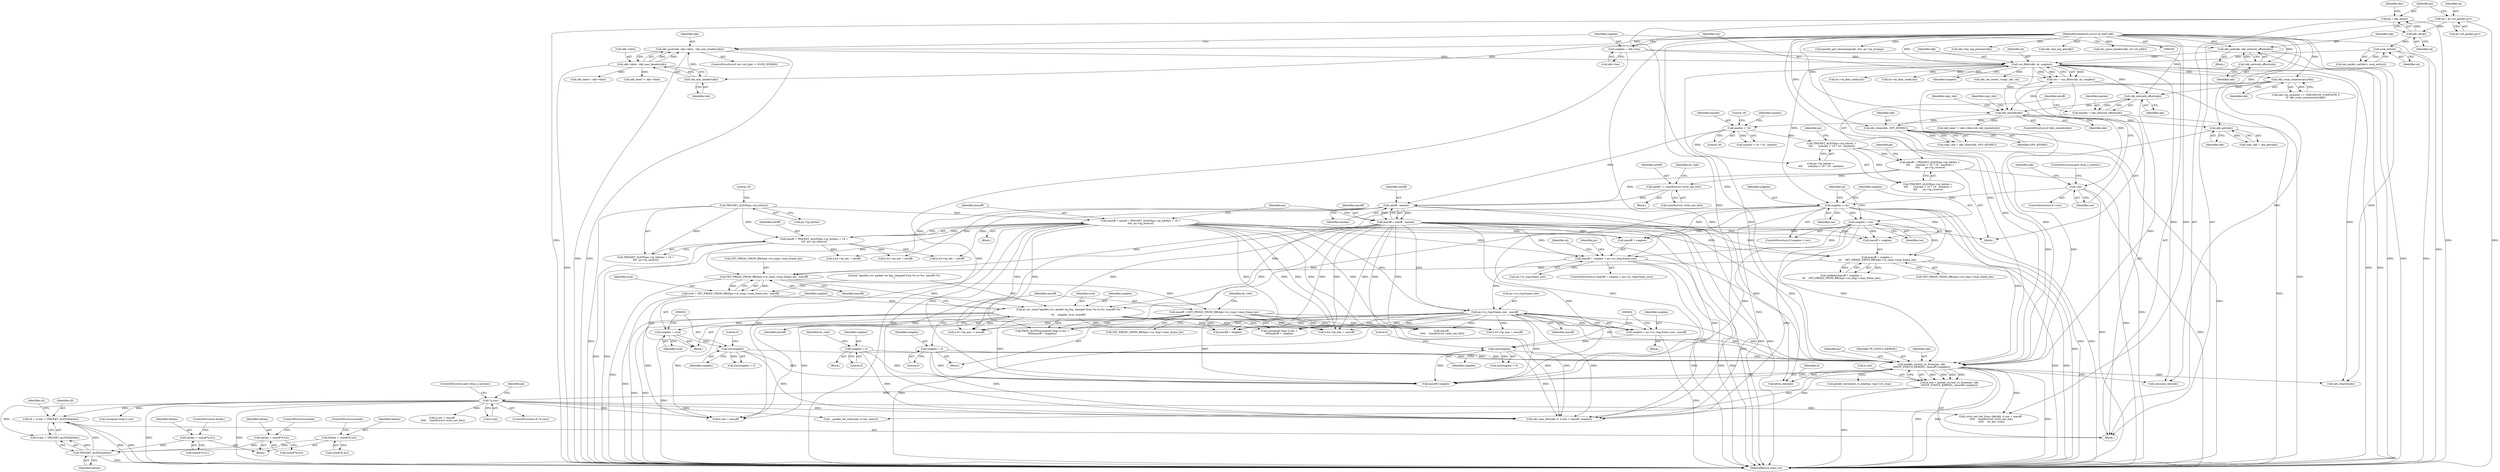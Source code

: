 digraph "0_linux_edbd58be15a957f6a760c4a514cd475217eb97fd@integer" {
"1000854" [label="(Call,sll = h.raw + TPACKET_ALIGN(hdrlen))"];
"1000491" [label="(Call,!h.raw)"];
"1000479" [label="(Call,h.raw = packet_current_rx_frame(po, skb,\n\t\t\t\t\tTP_STATUS_KERNEL, (macoff+snaplen)))"];
"1000483" [label="(Call,packet_current_rx_frame(po, skb,\n\t\t\t\t\tTP_STATUS_KERNEL, (macoff+snaplen)))"];
"1000179" [label="(Call,po = pkt_sk(sk))"];
"1000181" [label="(Call,pkt_sk(sk))"];
"1000174" [label="(Call,sk = pt->af_packet_priv)"];
"1000229" [label="(Call,run_filter(skb, sk, snaplen))"];
"1000202" [label="(Call,skb_push(skb, skb->data - skb_mac_header(skb)))"];
"1000208" [label="(Call,skb_mac_header(skb))"];
"1000105" [label="(MethodParameterIn,struct sk_buff *skb)"];
"1000204" [label="(Call,skb->data - skb_mac_header(skb))"];
"1000218" [label="(Call,skb_pull(skb, skb_network_offset(skb)))"];
"1000220" [label="(Call,skb_network_offset(skb))"];
"1000188" [label="(Call,sock_net(sk))"];
"1000222" [label="(Call,snaplen = skb->len)"];
"1000260" [label="(Call,skb_csum_unnecessary(skb))"];
"1000373" [label="(Call,skb_clone(skb, GFP_ATOMIC))"];
"1000368" [label="(Call,skb_shared(skb))"];
"1000298" [label="(Call,skb_network_offset(skb))"];
"1000380" [label="(Call,skb_get(skb))"];
"1000460" [label="(Call,macoff = GET_PBDQC_FROM_RB(&po->rx_ring)->max_frame_len)"];
"1000432" [label="(Call,GET_PBDQC_FROM_RB(&po->rx_ring)->max_frame_len - macoff)"];
"1000417" [label="(Call,macoff + snaplen >\n \t\t\t    GET_PBDQC_FROM_RB(&po->rx_ring)->max_frame_len)"];
"1000279" [label="(Call,macoff = netoff = TPACKET_ALIGN(po->tp_hdrlen) + 16 +\n\t\t\t\t  po->tp_reserve)"];
"1000281" [label="(Call,netoff = TPACKET_ALIGN(po->tp_hdrlen) + 16 +\n\t\t\t\t  po->tp_reserve)"];
"1000284" [label="(Call,TPACKET_ALIGN(po->tp_hdrlen))"];
"1000329" [label="(Call,macoff = netoff - maclen)"];
"1000331" [label="(Call,netoff - maclen)"];
"1000300" [label="(Call,netoff = TPACKET_ALIGN(po->tp_hdrlen +\n \t\t\t\t       (maclen < 16 ? 16 : maclen)) +\n \t\t\t\t       po->tp_reserve)"];
"1000303" [label="(Call,TPACKET_ALIGN(po->tp_hdrlen +\n \t\t\t\t       (maclen < 16 ? 16 : maclen)))"];
"1000309" [label="(Call,maclen < 16)"];
"1000296" [label="(Call,maclen = skb_network_offset(skb))"];
"1000322" [label="(Call,netoff += sizeof(struct virtio_net_hdr))"];
"1000266" [label="(Call,snaplen > res)"];
"1000234" [label="(Call,!res)"];
"1000227" [label="(Call,res = run_filter(skb, sk, snaplen))"];
"1000269" [label="(Call,snaplen = res)"];
"1000394" [label="(Call,po->rx_ring.frame_size - macoff)"];
"1000342" [label="(Call,macoff + snaplen > po->rx_ring.frame_size)"];
"1000441" [label="(Call,pr_err_once(\"tpacket_rcv: packet too big, clamped from %u to %u. macoff=%u\n\",\n\t\t\t    snaplen, nval, macoff))"];
"1000430" [label="(Call,nval = GET_PBDQC_FROM_RB(&po->rx_ring)->max_frame_len - macoff)"];
"1000403" [label="(Call,(int)snaplen)"];
"1000392" [label="(Call,snaplen = po->rx_ring.frame_size - macoff)"];
"1000408" [label="(Call,snaplen = 0)"];
"1000457" [label="(Call,snaplen = 0)"];
"1000452" [label="(Call,(int)snaplen)"];
"1000446" [label="(Call,snaplen = nval)"];
"1000860" [label="(Call,TPACKET_ALIGN(hdrlen))"];
"1000654" [label="(Call,hdrlen = sizeof(*h.h1))"];
"1000844" [label="(Call,hdrlen = sizeof(*h.h3))"];
"1000767" [label="(Call,hdrlen = sizeof(*h.h2))"];
"1000490" [label="(ControlStructure,if (!h.raw))"];
"1000175" [label="(Identifier,sk)"];
"1000491" [label="(Call,!h.raw)"];
"1000180" [label="(Identifier,po)"];
"1000416" [label="(Call,unlikely(macoff + snaplen >\n \t\t\t    GET_PBDQC_FROM_RB(&po->rx_ring)->max_frame_len))"];
"1000441" [label="(Call,pr_err_once(\"tpacket_rcv: packet too big, clamped from %u to %u. macoff=%u\n\",\n\t\t\t    snaplen, nval, macoff))"];
"1000454" [label="(Identifier,snaplen)"];
"1000981" [label="(Call,skb_head != skb->data && skb_shared(skb))"];
"1000407" [label="(Block,)"];
"1000233" [label="(ControlStructure,if (!res))"];
"1000235" [label="(Identifier,res)"];
"1000254" [label="(Call,skb->ip_summed == CHECKSUM_COMPLETE ||\n\t\t  skb_csum_unnecessary(skb))"];
"1000431" [label="(Identifier,nval)"];
"1000368" [label="(Call,skb_shared(skb))"];
"1000374" [label="(Identifier,skb)"];
"1000483" [label="(Call,packet_current_rx_frame(po, skb,\n\t\t\t\t\tTP_STATUS_KERNEL, (macoff+snaplen)))"];
"1000312" [label="(Literal,16)"];
"1000458" [label="(Identifier,snaplen)"];
"1000308" [label="(Call,maclen < 16 ? 16 : maclen)"];
"1000281" [label="(Call,netoff = TPACKET_ALIGN(po->tp_hdrlen) + 16 +\n\t\t\t\t  po->tp_reserve)"];
"1000203" [label="(Identifier,skb)"];
"1000864" [label="(Identifier,sll)"];
"1000933" [label="(Call,(unsigned long) h.raw)"];
"1001030" [label="(Call,sk->sk_data_ready(sk))"];
"1000585" [label="(Call,tpacket_get_timestamp(skb, &ts, po->tp_tstamp))"];
"1000382" [label="(Call,skb_head = skb->data)"];
"1000769" [label="(Call,sizeof(*h.h2))"];
"1000938" [label="(Call,macoff + snaplen)"];
"1000620" [label="(Call,h.h1->tp_mac = macoff)"];
"1000372" [label="(Identifier,copy_skb)"];
"1000656" [label="(Call,sizeof(*h.h1))"];
"1000269" [label="(Call,snaplen = res)"];
"1000209" [label="(Identifier,skb)"];
"1000220" [label="(Call,skb_network_offset(skb))"];
"1000970" [label="(Call,sk->sk_data_ready(sk))"];
"1000982" [label="(Call,skb_head != skb->data)"];
"1000421" [label="(Call,GET_PBDQC_FROM_RB(&po->rx_ring)->max_frame_len)"];
"1000655" [label="(Identifier,hdrlen)"];
"1000279" [label="(Call,macoff = netoff = TPACKET_ALIGN(po->tp_hdrlen) + 16 +\n\t\t\t\t  po->tp_reserve)"];
"1000392" [label="(Call,snaplen = po->rx_ring.frame_size - macoff)"];
"1000403" [label="(Call,(int)snaplen)"];
"1000196" [label="(ControlStructure,if (sk->sk_type != SOCK_DGRAM))"];
"1000234" [label="(Call,!res)"];
"1000187" [label="(Identifier,dev)"];
"1000806" [label="(Call,h.h3->tp_net = netoff)"];
"1000495" [label="(ControlStructure,goto drop_n_account;)"];
"1000294" [label="(Block,)"];
"1000343" [label="(Call,macoff + snaplen)"];
"1000402" [label="(Call,(int)snaplen < 0)"];
"1000351" [label="(Block,)"];
"1000462" [label="(Call,GET_PBDQC_FROM_RB(&po->rx_ring)->max_frame_len)"];
"1000393" [label="(Identifier,snaplen)"];
"1000861" [label="(Identifier,hdrlen)"];
"1000418" [label="(Call,macoff + snaplen)"];
"1000261" [label="(Identifier,skb)"];
"1000296" [label="(Call,maclen = skb_network_offset(skb))"];
"1000931" [label="(Call,PAGE_ALIGN((unsigned long) h.raw +\n\t\t\t\t\tmacoff + snaplen))"];
"1000331" [label="(Call,netoff - maclen)"];
"1000410" [label="(Literal,0)"];
"1000442" [label="(Literal,\"tpacket_rcv: packet too big, clamped from %u to %u. macoff=%u\n\")"];
"1000333" [label="(Identifier,maclen)"];
"1000444" [label="(Identifier,nval)"];
"1000412" [label="(Identifier,do_vnet)"];
"1000275" [label="(Identifier,sk)"];
"1000208" [label="(Call,skb_mac_header(skb))"];
"1000181" [label="(Call,pkt_sk(sk))"];
"1000217" [label="(Block,)"];
"1000379" [label="(Identifier,copy_skb)"];
"1000270" [label="(Identifier,snaplen)"];
"1000932" [label="(Call,(unsigned long) h.raw +\n\t\t\t\t\tmacoff + snaplen)"];
"1000298" [label="(Call,skb_network_offset(skb))"];
"1000309" [label="(Call,maclen < 16)"];
"1000300" [label="(Call,netoff = TPACKET_ALIGN(po->tp_hdrlen +\n \t\t\t\t       (maclen < 16 ? 16 : maclen)) +\n \t\t\t\t       po->tp_reserve)"];
"1000267" [label="(Identifier,snaplen)"];
"1000430" [label="(Call,nval = GET_PBDQC_FROM_RB(&po->rx_ring)->max_frame_len - macoff)"];
"1000987" [label="(Call,skb_shared(skb))"];
"1000280" [label="(Identifier,macoff)"];
"1000323" [label="(Identifier,netoff)"];
"1000845" [label="(Identifier,hdrlen)"];
"1000461" [label="(Identifier,macoff)"];
"1000575" [label="(Call,h.raw + macoff)"];
"1000572" [label="(Call,skb_copy_bits(skb, 0, h.raw + macoff, snaplen))"];
"1000284" [label="(Call,TPACKET_ALIGN(po->tp_hdrlen))"];
"1000373" [label="(Call,skb_clone(skb, GFP_ATOMIC))"];
"1000304" [label="(Call,po->tp_hdrlen +\n \t\t\t\t       (maclen < 16 ? 16 : maclen))"];
"1000661" [label="(ControlStructure,break;)"];
"1000553" [label="(Call,h.raw + macoff -\n \t\t\t\t\t    sizeof(struct virtio_net_hdr))"];
"1000337" [label="(Identifier,po)"];
"1000265" [label="(ControlStructure,if (snaplen > res))"];
"1000432" [label="(Call,GET_PBDQC_FROM_RB(&po->rx_ring)->max_frame_len - macoff)"];
"1000332" [label="(Identifier,netoff)"];
"1000446" [label="(Call,snaplen = nval)"];
"1000232" [label="(Identifier,snaplen)"];
"1000283" [label="(Call,TPACKET_ALIGN(po->tp_hdrlen) + 16 +\n\t\t\t\t  po->tp_reserve)"];
"1000324" [label="(Call,sizeof(struct virtio_net_hdr))"];
"1000856" [label="(Call,h.raw + TPACKET_ALIGN(hdrlen))"];
"1000452" [label="(Call,(int)snaplen)"];
"1000679" [label="(Call,h.h2->tp_mac = macoff)"];
"1000381" [label="(Identifier,skb)"];
"1001035" [label="(MethodReturn,static int)"];
"1000557" [label="(Call,macoff -\n \t\t\t\t\t    sizeof(struct virtio_net_hdr))"];
"1000460" [label="(Call,macoff = GET_PBDQC_FROM_RB(&po->rx_ring)->max_frame_len)"];
"1000227" [label="(Call,res = run_filter(skb, sk, snaplen))"];
"1000109" [label="(Block,)"];
"1000389" [label="(Call,skb_set_owner_r(copy_skb, sk))"];
"1000767" [label="(Call,hdrlen = sizeof(*h.h2))"];
"1000236" [label="(ControlStructure,goto drop_n_restore;)"];
"1000230" [label="(Identifier,skb)"];
"1000499" [label="(Identifier,po)"];
"1000406" [label="(Literal,0)"];
"1000371" [label="(Call,copy_skb = skb_clone(skb, GFP_ATOMIC))"];
"1000303" [label="(Call,TPACKET_ALIGN(po->tp_hdrlen +\n \t\t\t\t       (maclen < 16 ? 16 : maclen)))"];
"1000375" [label="(Identifier,GFP_ATOMIC)"];
"1000479" [label="(Call,h.raw = packet_current_rx_frame(po, skb,\n\t\t\t\t\tTP_STATUS_KERNEL, (macoff+snaplen)))"];
"1000231" [label="(Identifier,sk)"];
"1000342" [label="(Call,macoff + snaplen > po->rx_ring.frame_size)"];
"1000480" [label="(Call,h.raw)"];
"1000405" [label="(Identifier,snaplen)"];
"1000492" [label="(Call,h.raw)"];
"1000799" [label="(Call,h.h3->tp_mac = macoff)"];
"1000380" [label="(Call,skb_get(skb))"];
"1000282" [label="(Identifier,netoff)"];
"1000285" [label="(Call,po->tp_hdrlen)"];
"1000476" [label="(Identifier,sk)"];
"1000484" [label="(Identifier,po)"];
"1000260" [label="(Call,skb_csum_unnecessary(skb))"];
"1000346" [label="(Call,po->rx_ring.frame_size)"];
"1000271" [label="(Identifier,res)"];
"1000551" [label="(Call,virtio_net_hdr_from_skb(skb, h.raw + macoff -\n \t\t\t\t\t    sizeof(struct virtio_net_hdr),\n \t\t\t\t\t    vio_le(), true))"];
"1000378" [label="(Call,copy_skb = skb_get(skb))"];
"1000774" [label="(ControlStructure,break;)"];
"1000204" [label="(Call,skb->data - skb_mac_header(skb))"];
"1000313" [label="(Identifier,maclen)"];
"1000185" [label="(Call,net_eq(dev_net(dev), sock_net(sk)))"];
"1000602" [label="(Block,)"];
"1000433" [label="(Call,GET_PBDQC_FROM_RB(&po->rx_ring)->max_frame_len)"];
"1000229" [label="(Call,run_filter(skb, sk, snaplen))"];
"1000182" [label="(Identifier,sk)"];
"1000223" [label="(Identifier,snaplen)"];
"1000189" [label="(Identifier,sk)"];
"1000301" [label="(Identifier,netoff)"];
"1000400" [label="(Identifier,macoff)"];
"1000451" [label="(Call,(int)snaplen < 0)"];
"1000844" [label="(Call,hdrlen = sizeof(*h.h3))"];
"1000330" [label="(Identifier,macoff)"];
"1000456" [label="(Block,)"];
"1000445" [label="(Identifier,macoff)"];
"1000240" [label="(Identifier,skb)"];
"1000394" [label="(Call,po->rx_ring.frame_size - macoff)"];
"1000327" [label="(Identifier,do_vnet)"];
"1000202" [label="(Call,skb_push(skb, skb->data - skb_mac_header(skb)))"];
"1000457" [label="(Call,snaplen = 0)"];
"1000219" [label="(Identifier,skb)"];
"1000224" [label="(Call,skb->len)"];
"1000686" [label="(Call,h.h2->tp_net = netoff)"];
"1000341" [label="(ControlStructure,if (macoff + snaplen > po->rx_ring.frame_size))"];
"1000395" [label="(Call,po->rx_ring.frame_size)"];
"1000654" [label="(Call,hdrlen = sizeof(*h.h1))"];
"1000322" [label="(Call,netoff += sizeof(struct virtio_net_hdr))"];
"1000408" [label="(Call,snaplen = 0)"];
"1000712" [label="(Call,skb_vlan_tag_present(skb))"];
"1000321" [label="(Block,)"];
"1000854" [label="(Call,sll = h.raw + TPACKET_ALIGN(hdrlen))"];
"1000222" [label="(Call,snaplen = skb->len)"];
"1000266" [label="(Call,snaplen > res)"];
"1000105" [label="(MethodParameterIn,struct sk_buff *skb)"];
"1000289" [label="(Literal,16)"];
"1000205" [label="(Call,skb->data)"];
"1000409" [label="(Identifier,snaplen)"];
"1000768" [label="(Identifier,hdrlen)"];
"1000176" [label="(Call,pt->af_packet_priv)"];
"1000627" [label="(Call,h.h1->tp_net = netoff)"];
"1001007" [label="(Call,kfree_skb(skb))"];
"1000493" [label="(Identifier,h)"];
"1000503" [label="(Call,packet_increment_rx_head(po, &po->rx_ring))"];
"1000367" [label="(ControlStructure,if (skb_shared(skb)))"];
"1000315" [label="(Identifier,po)"];
"1000486" [label="(Identifier,TP_STATUS_KERNEL)"];
"1000964" [label="(Call,__packet_set_status(po, h.raw, status))"];
"1000487" [label="(Call,macoff+snaplen)"];
"1000278" [label="(Block,)"];
"1000228" [label="(Identifier,res)"];
"1000428" [label="(Block,)"];
"1000221" [label="(Identifier,skb)"];
"1000440" [label="(Identifier,macoff)"];
"1000417" [label="(Call,macoff + snaplen >\n \t\t\t    GET_PBDQC_FROM_RB(&po->rx_ring)->max_frame_len)"];
"1000319" [label="(Identifier,po)"];
"1000174" [label="(Call,sk = pt->af_packet_priv)"];
"1000355" [label="(Identifier,po)"];
"1000311" [label="(Literal,16)"];
"1000447" [label="(Identifier,snaplen)"];
"1000485" [label="(Identifier,skb)"];
"1000448" [label="(Identifier,nval)"];
"1000369" [label="(Identifier,skb)"];
"1000310" [label="(Identifier,maclen)"];
"1000721" [label="(Call,skb_vlan_tag_get(skb))"];
"1000851" [label="(ControlStructure,break;)"];
"1000179" [label="(Call,po = pkt_sk(sk))"];
"1000302" [label="(Call,TPACKET_ALIGN(po->tp_hdrlen +\n \t\t\t\t       (maclen < 16 ? 16 : maclen)) +\n \t\t\t\t       po->tp_reserve)"];
"1000299" [label="(Identifier,skb)"];
"1000470" [label="(Identifier,do_vnet)"];
"1000846" [label="(Call,sizeof(*h.h3))"];
"1000455" [label="(Literal,0)"];
"1000297" [label="(Identifier,maclen)"];
"1000860" [label="(Call,TPACKET_ALIGN(hdrlen))"];
"1000443" [label="(Identifier,snaplen)"];
"1001004" [label="(Call,consume_skb(skb))"];
"1000329" [label="(Call,macoff = netoff - maclen)"];
"1000188" [label="(Call,sock_net(sk))"];
"1000855" [label="(Identifier,sll)"];
"1000268" [label="(Identifier,res)"];
"1000218" [label="(Call,skb_pull(skb, skb_network_offset(skb)))"];
"1000866" [label="(Call,dev_parse_header(skb, sll->sll_addr))"];
"1000459" [label="(Literal,0)"];
"1000854" -> "1000109"  [label="AST: "];
"1000854" -> "1000856"  [label="CFG: "];
"1000855" -> "1000854"  [label="AST: "];
"1000856" -> "1000854"  [label="AST: "];
"1000864" -> "1000854"  [label="CFG: "];
"1000854" -> "1001035"  [label="DDG: "];
"1000854" -> "1001035"  [label="DDG: "];
"1000491" -> "1000854"  [label="DDG: "];
"1000860" -> "1000854"  [label="DDG: "];
"1000491" -> "1000490"  [label="AST: "];
"1000491" -> "1000492"  [label="CFG: "];
"1000492" -> "1000491"  [label="AST: "];
"1000495" -> "1000491"  [label="CFG: "];
"1000499" -> "1000491"  [label="CFG: "];
"1000491" -> "1001035"  [label="DDG: "];
"1000491" -> "1001035"  [label="DDG: "];
"1000479" -> "1000491"  [label="DDG: "];
"1000491" -> "1000551"  [label="DDG: "];
"1000491" -> "1000553"  [label="DDG: "];
"1000491" -> "1000572"  [label="DDG: "];
"1000491" -> "1000575"  [label="DDG: "];
"1000491" -> "1000856"  [label="DDG: "];
"1000491" -> "1000933"  [label="DDG: "];
"1000491" -> "1000964"  [label="DDG: "];
"1000479" -> "1000109"  [label="AST: "];
"1000479" -> "1000483"  [label="CFG: "];
"1000480" -> "1000479"  [label="AST: "];
"1000483" -> "1000479"  [label="AST: "];
"1000493" -> "1000479"  [label="CFG: "];
"1000479" -> "1001035"  [label="DDG: "];
"1000483" -> "1000479"  [label="DDG: "];
"1000483" -> "1000479"  [label="DDG: "];
"1000483" -> "1000479"  [label="DDG: "];
"1000483" -> "1000479"  [label="DDG: "];
"1000483" -> "1000487"  [label="CFG: "];
"1000484" -> "1000483"  [label="AST: "];
"1000485" -> "1000483"  [label="AST: "];
"1000486" -> "1000483"  [label="AST: "];
"1000487" -> "1000483"  [label="AST: "];
"1000483" -> "1001035"  [label="DDG: "];
"1000483" -> "1001035"  [label="DDG: "];
"1000483" -> "1001035"  [label="DDG: "];
"1000179" -> "1000483"  [label="DDG: "];
"1000229" -> "1000483"  [label="DDG: "];
"1000260" -> "1000483"  [label="DDG: "];
"1000373" -> "1000483"  [label="DDG: "];
"1000380" -> "1000483"  [label="DDG: "];
"1000298" -> "1000483"  [label="DDG: "];
"1000105" -> "1000483"  [label="DDG: "];
"1000460" -> "1000483"  [label="DDG: "];
"1000394" -> "1000483"  [label="DDG: "];
"1000441" -> "1000483"  [label="DDG: "];
"1000279" -> "1000483"  [label="DDG: "];
"1000329" -> "1000483"  [label="DDG: "];
"1000403" -> "1000483"  [label="DDG: "];
"1000408" -> "1000483"  [label="DDG: "];
"1000457" -> "1000483"  [label="DDG: "];
"1000452" -> "1000483"  [label="DDG: "];
"1000266" -> "1000483"  [label="DDG: "];
"1000269" -> "1000483"  [label="DDG: "];
"1000483" -> "1000503"  [label="DDG: "];
"1000483" -> "1000551"  [label="DDG: "];
"1000483" -> "1000572"  [label="DDG: "];
"1000483" -> "1000964"  [label="DDG: "];
"1000483" -> "1000987"  [label="DDG: "];
"1000483" -> "1001004"  [label="DDG: "];
"1000483" -> "1001007"  [label="DDG: "];
"1000179" -> "1000109"  [label="AST: "];
"1000179" -> "1000181"  [label="CFG: "];
"1000180" -> "1000179"  [label="AST: "];
"1000181" -> "1000179"  [label="AST: "];
"1000187" -> "1000179"  [label="CFG: "];
"1000179" -> "1001035"  [label="DDG: "];
"1000179" -> "1001035"  [label="DDG: "];
"1000181" -> "1000179"  [label="DDG: "];
"1000181" -> "1000182"  [label="CFG: "];
"1000182" -> "1000181"  [label="AST: "];
"1000174" -> "1000181"  [label="DDG: "];
"1000181" -> "1000188"  [label="DDG: "];
"1000174" -> "1000109"  [label="AST: "];
"1000174" -> "1000176"  [label="CFG: "];
"1000175" -> "1000174"  [label="AST: "];
"1000176" -> "1000174"  [label="AST: "];
"1000180" -> "1000174"  [label="CFG: "];
"1000174" -> "1001035"  [label="DDG: "];
"1000229" -> "1000227"  [label="AST: "];
"1000229" -> "1000232"  [label="CFG: "];
"1000230" -> "1000229"  [label="AST: "];
"1000231" -> "1000229"  [label="AST: "];
"1000232" -> "1000229"  [label="AST: "];
"1000227" -> "1000229"  [label="CFG: "];
"1000229" -> "1001035"  [label="DDG: "];
"1000229" -> "1001035"  [label="DDG: "];
"1000229" -> "1000227"  [label="DDG: "];
"1000229" -> "1000227"  [label="DDG: "];
"1000229" -> "1000227"  [label="DDG: "];
"1000202" -> "1000229"  [label="DDG: "];
"1000218" -> "1000229"  [label="DDG: "];
"1000105" -> "1000229"  [label="DDG: "];
"1000188" -> "1000229"  [label="DDG: "];
"1000222" -> "1000229"  [label="DDG: "];
"1000229" -> "1000260"  [label="DDG: "];
"1000229" -> "1000266"  [label="DDG: "];
"1000229" -> "1000298"  [label="DDG: "];
"1000229" -> "1000368"  [label="DDG: "];
"1000229" -> "1000389"  [label="DDG: "];
"1000229" -> "1000970"  [label="DDG: "];
"1000229" -> "1000987"  [label="DDG: "];
"1000229" -> "1001004"  [label="DDG: "];
"1000229" -> "1001007"  [label="DDG: "];
"1000229" -> "1001030"  [label="DDG: "];
"1000202" -> "1000196"  [label="AST: "];
"1000202" -> "1000204"  [label="CFG: "];
"1000203" -> "1000202"  [label="AST: "];
"1000204" -> "1000202"  [label="AST: "];
"1000223" -> "1000202"  [label="CFG: "];
"1000202" -> "1001035"  [label="DDG: "];
"1000202" -> "1001035"  [label="DDG: "];
"1000208" -> "1000202"  [label="DDG: "];
"1000105" -> "1000202"  [label="DDG: "];
"1000204" -> "1000202"  [label="DDG: "];
"1000204" -> "1000202"  [label="DDG: "];
"1000208" -> "1000204"  [label="AST: "];
"1000208" -> "1000209"  [label="CFG: "];
"1000209" -> "1000208"  [label="AST: "];
"1000204" -> "1000208"  [label="CFG: "];
"1000208" -> "1000204"  [label="DDG: "];
"1000105" -> "1000208"  [label="DDG: "];
"1000105" -> "1000104"  [label="AST: "];
"1000105" -> "1001035"  [label="DDG: "];
"1000105" -> "1000218"  [label="DDG: "];
"1000105" -> "1000220"  [label="DDG: "];
"1000105" -> "1000260"  [label="DDG: "];
"1000105" -> "1000298"  [label="DDG: "];
"1000105" -> "1000368"  [label="DDG: "];
"1000105" -> "1000373"  [label="DDG: "];
"1000105" -> "1000380"  [label="DDG: "];
"1000105" -> "1000551"  [label="DDG: "];
"1000105" -> "1000572"  [label="DDG: "];
"1000105" -> "1000585"  [label="DDG: "];
"1000105" -> "1000712"  [label="DDG: "];
"1000105" -> "1000721"  [label="DDG: "];
"1000105" -> "1000866"  [label="DDG: "];
"1000105" -> "1000987"  [label="DDG: "];
"1000105" -> "1001004"  [label="DDG: "];
"1000105" -> "1001007"  [label="DDG: "];
"1000205" -> "1000204"  [label="AST: "];
"1000204" -> "1001035"  [label="DDG: "];
"1000204" -> "1000382"  [label="DDG: "];
"1000204" -> "1000982"  [label="DDG: "];
"1000218" -> "1000217"  [label="AST: "];
"1000218" -> "1000220"  [label="CFG: "];
"1000219" -> "1000218"  [label="AST: "];
"1000220" -> "1000218"  [label="AST: "];
"1000223" -> "1000218"  [label="CFG: "];
"1000218" -> "1001035"  [label="DDG: "];
"1000218" -> "1001035"  [label="DDG: "];
"1000220" -> "1000218"  [label="DDG: "];
"1000220" -> "1000221"  [label="CFG: "];
"1000221" -> "1000220"  [label="AST: "];
"1000188" -> "1000185"  [label="AST: "];
"1000188" -> "1000189"  [label="CFG: "];
"1000189" -> "1000188"  [label="AST: "];
"1000185" -> "1000188"  [label="CFG: "];
"1000188" -> "1001035"  [label="DDG: "];
"1000188" -> "1000185"  [label="DDG: "];
"1000222" -> "1000109"  [label="AST: "];
"1000222" -> "1000224"  [label="CFG: "];
"1000223" -> "1000222"  [label="AST: "];
"1000224" -> "1000222"  [label="AST: "];
"1000228" -> "1000222"  [label="CFG: "];
"1000222" -> "1001035"  [label="DDG: "];
"1000260" -> "1000254"  [label="AST: "];
"1000260" -> "1000261"  [label="CFG: "];
"1000261" -> "1000260"  [label="AST: "];
"1000254" -> "1000260"  [label="CFG: "];
"1000260" -> "1000254"  [label="DDG: "];
"1000260" -> "1000298"  [label="DDG: "];
"1000260" -> "1000368"  [label="DDG: "];
"1000373" -> "1000371"  [label="AST: "];
"1000373" -> "1000375"  [label="CFG: "];
"1000374" -> "1000373"  [label="AST: "];
"1000375" -> "1000373"  [label="AST: "];
"1000371" -> "1000373"  [label="CFG: "];
"1000373" -> "1001035"  [label="DDG: "];
"1000373" -> "1000371"  [label="DDG: "];
"1000373" -> "1000371"  [label="DDG: "];
"1000368" -> "1000373"  [label="DDG: "];
"1000368" -> "1000367"  [label="AST: "];
"1000368" -> "1000369"  [label="CFG: "];
"1000369" -> "1000368"  [label="AST: "];
"1000372" -> "1000368"  [label="CFG: "];
"1000379" -> "1000368"  [label="CFG: "];
"1000298" -> "1000368"  [label="DDG: "];
"1000368" -> "1000380"  [label="DDG: "];
"1000368" -> "1000981"  [label="DDG: "];
"1000298" -> "1000296"  [label="AST: "];
"1000298" -> "1000299"  [label="CFG: "];
"1000299" -> "1000298"  [label="AST: "];
"1000296" -> "1000298"  [label="CFG: "];
"1000298" -> "1000296"  [label="DDG: "];
"1000380" -> "1000378"  [label="AST: "];
"1000380" -> "1000381"  [label="CFG: "];
"1000381" -> "1000380"  [label="AST: "];
"1000378" -> "1000380"  [label="CFG: "];
"1000380" -> "1000378"  [label="DDG: "];
"1000460" -> "1000456"  [label="AST: "];
"1000460" -> "1000462"  [label="CFG: "];
"1000461" -> "1000460"  [label="AST: "];
"1000462" -> "1000460"  [label="AST: "];
"1000470" -> "1000460"  [label="CFG: "];
"1000460" -> "1001035"  [label="DDG: "];
"1000432" -> "1000460"  [label="DDG: "];
"1000460" -> "1000487"  [label="DDG: "];
"1000460" -> "1000557"  [label="DDG: "];
"1000460" -> "1000572"  [label="DDG: "];
"1000460" -> "1000575"  [label="DDG: "];
"1000460" -> "1000620"  [label="DDG: "];
"1000460" -> "1000679"  [label="DDG: "];
"1000460" -> "1000799"  [label="DDG: "];
"1000460" -> "1000931"  [label="DDG: "];
"1000460" -> "1000932"  [label="DDG: "];
"1000460" -> "1000938"  [label="DDG: "];
"1000432" -> "1000430"  [label="AST: "];
"1000432" -> "1000440"  [label="CFG: "];
"1000433" -> "1000432"  [label="AST: "];
"1000440" -> "1000432"  [label="AST: "];
"1000430" -> "1000432"  [label="CFG: "];
"1000432" -> "1001035"  [label="DDG: "];
"1000432" -> "1000430"  [label="DDG: "];
"1000432" -> "1000430"  [label="DDG: "];
"1000417" -> "1000432"  [label="DDG: "];
"1000279" -> "1000432"  [label="DDG: "];
"1000329" -> "1000432"  [label="DDG: "];
"1000432" -> "1000441"  [label="DDG: "];
"1000417" -> "1000416"  [label="AST: "];
"1000417" -> "1000421"  [label="CFG: "];
"1000418" -> "1000417"  [label="AST: "];
"1000421" -> "1000417"  [label="AST: "];
"1000416" -> "1000417"  [label="CFG: "];
"1000417" -> "1001035"  [label="DDG: "];
"1000417" -> "1001035"  [label="DDG: "];
"1000417" -> "1000416"  [label="DDG: "];
"1000417" -> "1000416"  [label="DDG: "];
"1000279" -> "1000417"  [label="DDG: "];
"1000329" -> "1000417"  [label="DDG: "];
"1000266" -> "1000417"  [label="DDG: "];
"1000269" -> "1000417"  [label="DDG: "];
"1000279" -> "1000278"  [label="AST: "];
"1000279" -> "1000281"  [label="CFG: "];
"1000280" -> "1000279"  [label="AST: "];
"1000281" -> "1000279"  [label="AST: "];
"1000337" -> "1000279"  [label="CFG: "];
"1000281" -> "1000279"  [label="DDG: "];
"1000284" -> "1000279"  [label="DDG: "];
"1000279" -> "1000342"  [label="DDG: "];
"1000279" -> "1000343"  [label="DDG: "];
"1000279" -> "1000394"  [label="DDG: "];
"1000279" -> "1000418"  [label="DDG: "];
"1000279" -> "1000487"  [label="DDG: "];
"1000279" -> "1000557"  [label="DDG: "];
"1000279" -> "1000572"  [label="DDG: "];
"1000279" -> "1000575"  [label="DDG: "];
"1000279" -> "1000620"  [label="DDG: "];
"1000279" -> "1000679"  [label="DDG: "];
"1000279" -> "1000799"  [label="DDG: "];
"1000279" -> "1000931"  [label="DDG: "];
"1000279" -> "1000932"  [label="DDG: "];
"1000279" -> "1000938"  [label="DDG: "];
"1000281" -> "1000283"  [label="CFG: "];
"1000282" -> "1000281"  [label="AST: "];
"1000283" -> "1000281"  [label="AST: "];
"1000281" -> "1001035"  [label="DDG: "];
"1000281" -> "1001035"  [label="DDG: "];
"1000284" -> "1000281"  [label="DDG: "];
"1000281" -> "1000627"  [label="DDG: "];
"1000281" -> "1000686"  [label="DDG: "];
"1000281" -> "1000806"  [label="DDG: "];
"1000284" -> "1000283"  [label="AST: "];
"1000284" -> "1000285"  [label="CFG: "];
"1000285" -> "1000284"  [label="AST: "];
"1000289" -> "1000284"  [label="CFG: "];
"1000284" -> "1001035"  [label="DDG: "];
"1000284" -> "1000283"  [label="DDG: "];
"1000329" -> "1000294"  [label="AST: "];
"1000329" -> "1000331"  [label="CFG: "];
"1000330" -> "1000329"  [label="AST: "];
"1000331" -> "1000329"  [label="AST: "];
"1000337" -> "1000329"  [label="CFG: "];
"1000329" -> "1001035"  [label="DDG: "];
"1000331" -> "1000329"  [label="DDG: "];
"1000331" -> "1000329"  [label="DDG: "];
"1000329" -> "1000342"  [label="DDG: "];
"1000329" -> "1000343"  [label="DDG: "];
"1000329" -> "1000394"  [label="DDG: "];
"1000329" -> "1000418"  [label="DDG: "];
"1000329" -> "1000487"  [label="DDG: "];
"1000329" -> "1000557"  [label="DDG: "];
"1000329" -> "1000572"  [label="DDG: "];
"1000329" -> "1000575"  [label="DDG: "];
"1000329" -> "1000620"  [label="DDG: "];
"1000329" -> "1000679"  [label="DDG: "];
"1000329" -> "1000799"  [label="DDG: "];
"1000329" -> "1000931"  [label="DDG: "];
"1000329" -> "1000932"  [label="DDG: "];
"1000329" -> "1000938"  [label="DDG: "];
"1000331" -> "1000333"  [label="CFG: "];
"1000332" -> "1000331"  [label="AST: "];
"1000333" -> "1000331"  [label="AST: "];
"1000331" -> "1001035"  [label="DDG: "];
"1000331" -> "1001035"  [label="DDG: "];
"1000300" -> "1000331"  [label="DDG: "];
"1000322" -> "1000331"  [label="DDG: "];
"1000309" -> "1000331"  [label="DDG: "];
"1000331" -> "1000627"  [label="DDG: "];
"1000331" -> "1000686"  [label="DDG: "];
"1000331" -> "1000806"  [label="DDG: "];
"1000300" -> "1000294"  [label="AST: "];
"1000300" -> "1000302"  [label="CFG: "];
"1000301" -> "1000300"  [label="AST: "];
"1000302" -> "1000300"  [label="AST: "];
"1000319" -> "1000300"  [label="CFG: "];
"1000300" -> "1001035"  [label="DDG: "];
"1000303" -> "1000300"  [label="DDG: "];
"1000300" -> "1000322"  [label="DDG: "];
"1000303" -> "1000302"  [label="AST: "];
"1000303" -> "1000304"  [label="CFG: "];
"1000304" -> "1000303"  [label="AST: "];
"1000315" -> "1000303"  [label="CFG: "];
"1000303" -> "1001035"  [label="DDG: "];
"1000303" -> "1000302"  [label="DDG: "];
"1000309" -> "1000303"  [label="DDG: "];
"1000309" -> "1000308"  [label="AST: "];
"1000309" -> "1000311"  [label="CFG: "];
"1000310" -> "1000309"  [label="AST: "];
"1000311" -> "1000309"  [label="AST: "];
"1000312" -> "1000309"  [label="CFG: "];
"1000313" -> "1000309"  [label="CFG: "];
"1000309" -> "1000304"  [label="DDG: "];
"1000296" -> "1000309"  [label="DDG: "];
"1000309" -> "1000308"  [label="DDG: "];
"1000296" -> "1000294"  [label="AST: "];
"1000297" -> "1000296"  [label="AST: "];
"1000301" -> "1000296"  [label="CFG: "];
"1000296" -> "1001035"  [label="DDG: "];
"1000322" -> "1000321"  [label="AST: "];
"1000322" -> "1000324"  [label="CFG: "];
"1000323" -> "1000322"  [label="AST: "];
"1000324" -> "1000322"  [label="AST: "];
"1000327" -> "1000322"  [label="CFG: "];
"1000266" -> "1000265"  [label="AST: "];
"1000266" -> "1000268"  [label="CFG: "];
"1000267" -> "1000266"  [label="AST: "];
"1000268" -> "1000266"  [label="AST: "];
"1000270" -> "1000266"  [label="CFG: "];
"1000275" -> "1000266"  [label="CFG: "];
"1000266" -> "1001035"  [label="DDG: "];
"1000266" -> "1001035"  [label="DDG: "];
"1000234" -> "1000266"  [label="DDG: "];
"1000266" -> "1000269"  [label="DDG: "];
"1000266" -> "1000342"  [label="DDG: "];
"1000266" -> "1000343"  [label="DDG: "];
"1000266" -> "1000418"  [label="DDG: "];
"1000266" -> "1000441"  [label="DDG: "];
"1000266" -> "1000487"  [label="DDG: "];
"1000266" -> "1000572"  [label="DDG: "];
"1000234" -> "1000233"  [label="AST: "];
"1000234" -> "1000235"  [label="CFG: "];
"1000235" -> "1000234"  [label="AST: "];
"1000236" -> "1000234"  [label="CFG: "];
"1000240" -> "1000234"  [label="CFG: "];
"1000234" -> "1001035"  [label="DDG: "];
"1000234" -> "1001035"  [label="DDG: "];
"1000227" -> "1000234"  [label="DDG: "];
"1000227" -> "1000109"  [label="AST: "];
"1000228" -> "1000227"  [label="AST: "];
"1000235" -> "1000227"  [label="CFG: "];
"1000227" -> "1001035"  [label="DDG: "];
"1000269" -> "1000265"  [label="AST: "];
"1000269" -> "1000271"  [label="CFG: "];
"1000270" -> "1000269"  [label="AST: "];
"1000271" -> "1000269"  [label="AST: "];
"1000275" -> "1000269"  [label="CFG: "];
"1000269" -> "1001035"  [label="DDG: "];
"1000269" -> "1000342"  [label="DDG: "];
"1000269" -> "1000343"  [label="DDG: "];
"1000269" -> "1000418"  [label="DDG: "];
"1000269" -> "1000441"  [label="DDG: "];
"1000269" -> "1000487"  [label="DDG: "];
"1000269" -> "1000572"  [label="DDG: "];
"1000394" -> "1000392"  [label="AST: "];
"1000394" -> "1000400"  [label="CFG: "];
"1000395" -> "1000394"  [label="AST: "];
"1000400" -> "1000394"  [label="AST: "];
"1000392" -> "1000394"  [label="CFG: "];
"1000394" -> "1001035"  [label="DDG: "];
"1000394" -> "1000392"  [label="DDG: "];
"1000394" -> "1000392"  [label="DDG: "];
"1000342" -> "1000394"  [label="DDG: "];
"1000394" -> "1000487"  [label="DDG: "];
"1000394" -> "1000557"  [label="DDG: "];
"1000394" -> "1000572"  [label="DDG: "];
"1000394" -> "1000575"  [label="DDG: "];
"1000394" -> "1000620"  [label="DDG: "];
"1000394" -> "1000679"  [label="DDG: "];
"1000394" -> "1000799"  [label="DDG: "];
"1000394" -> "1000931"  [label="DDG: "];
"1000394" -> "1000932"  [label="DDG: "];
"1000394" -> "1000938"  [label="DDG: "];
"1000342" -> "1000341"  [label="AST: "];
"1000342" -> "1000346"  [label="CFG: "];
"1000343" -> "1000342"  [label="AST: "];
"1000346" -> "1000342"  [label="AST: "];
"1000355" -> "1000342"  [label="CFG: "];
"1000476" -> "1000342"  [label="CFG: "];
"1000342" -> "1001035"  [label="DDG: "];
"1000342" -> "1001035"  [label="DDG: "];
"1000342" -> "1001035"  [label="DDG: "];
"1000441" -> "1000428"  [label="AST: "];
"1000441" -> "1000445"  [label="CFG: "];
"1000442" -> "1000441"  [label="AST: "];
"1000443" -> "1000441"  [label="AST: "];
"1000444" -> "1000441"  [label="AST: "];
"1000445" -> "1000441"  [label="AST: "];
"1000447" -> "1000441"  [label="CFG: "];
"1000441" -> "1001035"  [label="DDG: "];
"1000430" -> "1000441"  [label="DDG: "];
"1000441" -> "1000446"  [label="DDG: "];
"1000441" -> "1000487"  [label="DDG: "];
"1000441" -> "1000557"  [label="DDG: "];
"1000441" -> "1000572"  [label="DDG: "];
"1000441" -> "1000575"  [label="DDG: "];
"1000441" -> "1000620"  [label="DDG: "];
"1000441" -> "1000679"  [label="DDG: "];
"1000441" -> "1000799"  [label="DDG: "];
"1000441" -> "1000931"  [label="DDG: "];
"1000441" -> "1000932"  [label="DDG: "];
"1000441" -> "1000938"  [label="DDG: "];
"1000430" -> "1000428"  [label="AST: "];
"1000431" -> "1000430"  [label="AST: "];
"1000442" -> "1000430"  [label="CFG: "];
"1000430" -> "1001035"  [label="DDG: "];
"1000403" -> "1000402"  [label="AST: "];
"1000403" -> "1000405"  [label="CFG: "];
"1000404" -> "1000403"  [label="AST: "];
"1000405" -> "1000403"  [label="AST: "];
"1000406" -> "1000403"  [label="CFG: "];
"1000403" -> "1000402"  [label="DDG: "];
"1000392" -> "1000403"  [label="DDG: "];
"1000403" -> "1000487"  [label="DDG: "];
"1000403" -> "1000572"  [label="DDG: "];
"1000392" -> "1000351"  [label="AST: "];
"1000393" -> "1000392"  [label="AST: "];
"1000404" -> "1000392"  [label="CFG: "];
"1000392" -> "1001035"  [label="DDG: "];
"1000408" -> "1000407"  [label="AST: "];
"1000408" -> "1000410"  [label="CFG: "];
"1000409" -> "1000408"  [label="AST: "];
"1000410" -> "1000408"  [label="AST: "];
"1000412" -> "1000408"  [label="CFG: "];
"1000408" -> "1000487"  [label="DDG: "];
"1000408" -> "1000572"  [label="DDG: "];
"1000457" -> "1000456"  [label="AST: "];
"1000457" -> "1000459"  [label="CFG: "];
"1000458" -> "1000457"  [label="AST: "];
"1000459" -> "1000457"  [label="AST: "];
"1000461" -> "1000457"  [label="CFG: "];
"1000457" -> "1000487"  [label="DDG: "];
"1000457" -> "1000572"  [label="DDG: "];
"1000452" -> "1000451"  [label="AST: "];
"1000452" -> "1000454"  [label="CFG: "];
"1000453" -> "1000452"  [label="AST: "];
"1000454" -> "1000452"  [label="AST: "];
"1000455" -> "1000452"  [label="CFG: "];
"1000452" -> "1000451"  [label="DDG: "];
"1000446" -> "1000452"  [label="DDG: "];
"1000452" -> "1000487"  [label="DDG: "];
"1000452" -> "1000572"  [label="DDG: "];
"1000446" -> "1000428"  [label="AST: "];
"1000446" -> "1000448"  [label="CFG: "];
"1000447" -> "1000446"  [label="AST: "];
"1000448" -> "1000446"  [label="AST: "];
"1000453" -> "1000446"  [label="CFG: "];
"1000446" -> "1001035"  [label="DDG: "];
"1000860" -> "1000856"  [label="AST: "];
"1000860" -> "1000861"  [label="CFG: "];
"1000861" -> "1000860"  [label="AST: "];
"1000856" -> "1000860"  [label="CFG: "];
"1000860" -> "1001035"  [label="DDG: "];
"1000860" -> "1000856"  [label="DDG: "];
"1000654" -> "1000860"  [label="DDG: "];
"1000844" -> "1000860"  [label="DDG: "];
"1000767" -> "1000860"  [label="DDG: "];
"1000654" -> "1000602"  [label="AST: "];
"1000654" -> "1000656"  [label="CFG: "];
"1000655" -> "1000654"  [label="AST: "];
"1000656" -> "1000654"  [label="AST: "];
"1000661" -> "1000654"  [label="CFG: "];
"1000844" -> "1000602"  [label="AST: "];
"1000844" -> "1000846"  [label="CFG: "];
"1000845" -> "1000844"  [label="AST: "];
"1000846" -> "1000844"  [label="AST: "];
"1000851" -> "1000844"  [label="CFG: "];
"1000767" -> "1000602"  [label="AST: "];
"1000767" -> "1000769"  [label="CFG: "];
"1000768" -> "1000767"  [label="AST: "];
"1000769" -> "1000767"  [label="AST: "];
"1000774" -> "1000767"  [label="CFG: "];
}
